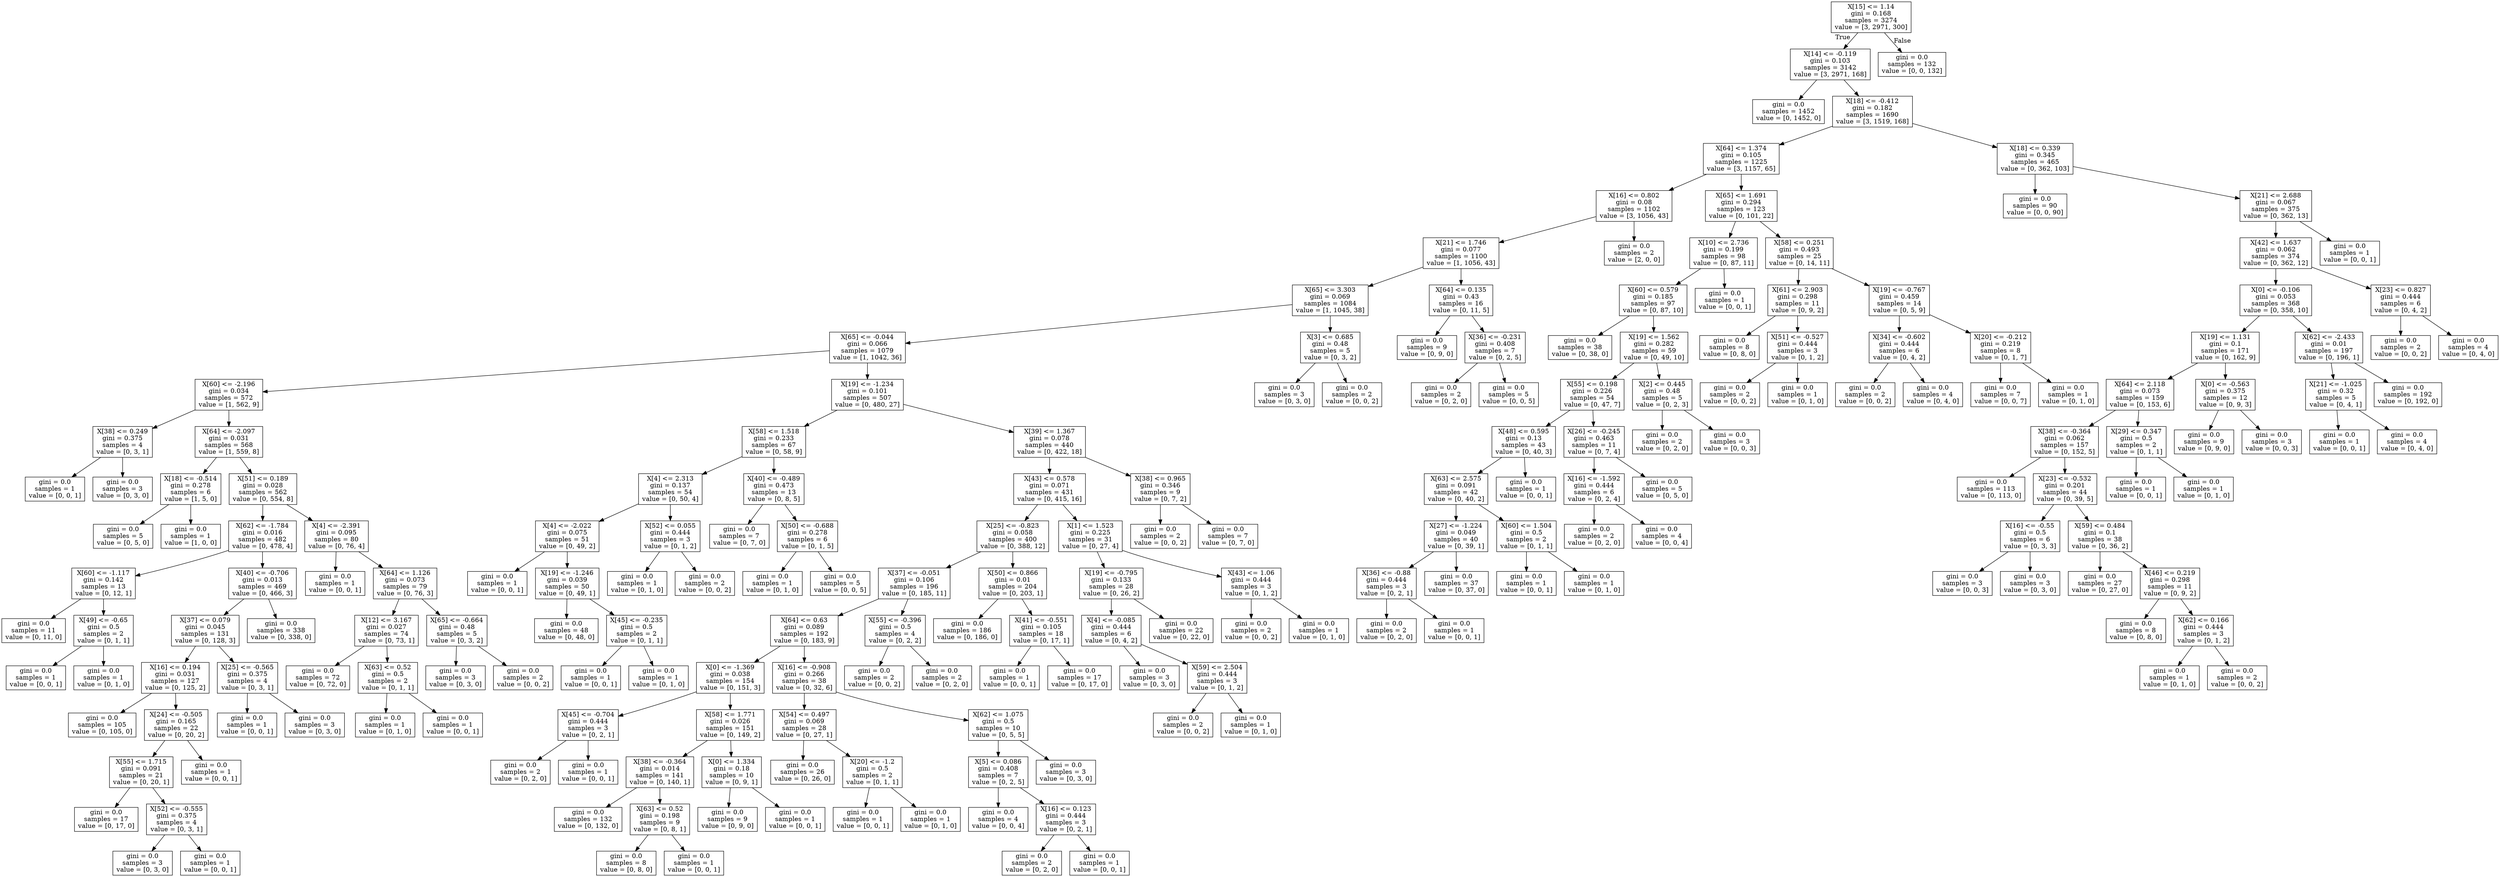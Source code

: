 digraph Tree {
node [shape=box] ;
0 [label="X[15] <= 1.14\ngini = 0.168\nsamples = 3274\nvalue = [3, 2971, 300]"] ;
1 [label="X[14] <= -0.119\ngini = 0.103\nsamples = 3142\nvalue = [3, 2971, 168]"] ;
0 -> 1 [labeldistance=2.5, labelangle=45, headlabel="True"] ;
2 [label="gini = 0.0\nsamples = 1452\nvalue = [0, 1452, 0]"] ;
1 -> 2 ;
3 [label="X[18] <= -0.412\ngini = 0.182\nsamples = 1690\nvalue = [3, 1519, 168]"] ;
1 -> 3 ;
4 [label="X[64] <= 1.374\ngini = 0.105\nsamples = 1225\nvalue = [3, 1157, 65]"] ;
3 -> 4 ;
5 [label="X[16] <= 0.802\ngini = 0.08\nsamples = 1102\nvalue = [3, 1056, 43]"] ;
4 -> 5 ;
6 [label="X[21] <= 1.746\ngini = 0.077\nsamples = 1100\nvalue = [1, 1056, 43]"] ;
5 -> 6 ;
7 [label="X[65] <= 3.303\ngini = 0.069\nsamples = 1084\nvalue = [1, 1045, 38]"] ;
6 -> 7 ;
8 [label="X[65] <= -0.044\ngini = 0.066\nsamples = 1079\nvalue = [1, 1042, 36]"] ;
7 -> 8 ;
9 [label="X[60] <= -2.196\ngini = 0.034\nsamples = 572\nvalue = [1, 562, 9]"] ;
8 -> 9 ;
10 [label="X[38] <= 0.249\ngini = 0.375\nsamples = 4\nvalue = [0, 3, 1]"] ;
9 -> 10 ;
11 [label="gini = 0.0\nsamples = 1\nvalue = [0, 0, 1]"] ;
10 -> 11 ;
12 [label="gini = 0.0\nsamples = 3\nvalue = [0, 3, 0]"] ;
10 -> 12 ;
13 [label="X[64] <= -2.097\ngini = 0.031\nsamples = 568\nvalue = [1, 559, 8]"] ;
9 -> 13 ;
14 [label="X[18] <= -0.514\ngini = 0.278\nsamples = 6\nvalue = [1, 5, 0]"] ;
13 -> 14 ;
15 [label="gini = 0.0\nsamples = 5\nvalue = [0, 5, 0]"] ;
14 -> 15 ;
16 [label="gini = 0.0\nsamples = 1\nvalue = [1, 0, 0]"] ;
14 -> 16 ;
17 [label="X[51] <= 0.189\ngini = 0.028\nsamples = 562\nvalue = [0, 554, 8]"] ;
13 -> 17 ;
18 [label="X[62] <= -1.784\ngini = 0.016\nsamples = 482\nvalue = [0, 478, 4]"] ;
17 -> 18 ;
19 [label="X[60] <= -1.117\ngini = 0.142\nsamples = 13\nvalue = [0, 12, 1]"] ;
18 -> 19 ;
20 [label="gini = 0.0\nsamples = 11\nvalue = [0, 11, 0]"] ;
19 -> 20 ;
21 [label="X[49] <= -0.65\ngini = 0.5\nsamples = 2\nvalue = [0, 1, 1]"] ;
19 -> 21 ;
22 [label="gini = 0.0\nsamples = 1\nvalue = [0, 0, 1]"] ;
21 -> 22 ;
23 [label="gini = 0.0\nsamples = 1\nvalue = [0, 1, 0]"] ;
21 -> 23 ;
24 [label="X[40] <= -0.706\ngini = 0.013\nsamples = 469\nvalue = [0, 466, 3]"] ;
18 -> 24 ;
25 [label="X[37] <= 0.079\ngini = 0.045\nsamples = 131\nvalue = [0, 128, 3]"] ;
24 -> 25 ;
26 [label="X[16] <= 0.194\ngini = 0.031\nsamples = 127\nvalue = [0, 125, 2]"] ;
25 -> 26 ;
27 [label="gini = 0.0\nsamples = 105\nvalue = [0, 105, 0]"] ;
26 -> 27 ;
28 [label="X[24] <= -0.505\ngini = 0.165\nsamples = 22\nvalue = [0, 20, 2]"] ;
26 -> 28 ;
29 [label="X[55] <= 1.715\ngini = 0.091\nsamples = 21\nvalue = [0, 20, 1]"] ;
28 -> 29 ;
30 [label="gini = 0.0\nsamples = 17\nvalue = [0, 17, 0]"] ;
29 -> 30 ;
31 [label="X[52] <= -0.555\ngini = 0.375\nsamples = 4\nvalue = [0, 3, 1]"] ;
29 -> 31 ;
32 [label="gini = 0.0\nsamples = 3\nvalue = [0, 3, 0]"] ;
31 -> 32 ;
33 [label="gini = 0.0\nsamples = 1\nvalue = [0, 0, 1]"] ;
31 -> 33 ;
34 [label="gini = 0.0\nsamples = 1\nvalue = [0, 0, 1]"] ;
28 -> 34 ;
35 [label="X[25] <= -0.565\ngini = 0.375\nsamples = 4\nvalue = [0, 3, 1]"] ;
25 -> 35 ;
36 [label="gini = 0.0\nsamples = 1\nvalue = [0, 0, 1]"] ;
35 -> 36 ;
37 [label="gini = 0.0\nsamples = 3\nvalue = [0, 3, 0]"] ;
35 -> 37 ;
38 [label="gini = 0.0\nsamples = 338\nvalue = [0, 338, 0]"] ;
24 -> 38 ;
39 [label="X[4] <= -2.391\ngini = 0.095\nsamples = 80\nvalue = [0, 76, 4]"] ;
17 -> 39 ;
40 [label="gini = 0.0\nsamples = 1\nvalue = [0, 0, 1]"] ;
39 -> 40 ;
41 [label="X[64] <= 1.126\ngini = 0.073\nsamples = 79\nvalue = [0, 76, 3]"] ;
39 -> 41 ;
42 [label="X[12] <= 3.167\ngini = 0.027\nsamples = 74\nvalue = [0, 73, 1]"] ;
41 -> 42 ;
43 [label="gini = 0.0\nsamples = 72\nvalue = [0, 72, 0]"] ;
42 -> 43 ;
44 [label="X[63] <= 0.52\ngini = 0.5\nsamples = 2\nvalue = [0, 1, 1]"] ;
42 -> 44 ;
45 [label="gini = 0.0\nsamples = 1\nvalue = [0, 1, 0]"] ;
44 -> 45 ;
46 [label="gini = 0.0\nsamples = 1\nvalue = [0, 0, 1]"] ;
44 -> 46 ;
47 [label="X[65] <= -0.664\ngini = 0.48\nsamples = 5\nvalue = [0, 3, 2]"] ;
41 -> 47 ;
48 [label="gini = 0.0\nsamples = 3\nvalue = [0, 3, 0]"] ;
47 -> 48 ;
49 [label="gini = 0.0\nsamples = 2\nvalue = [0, 0, 2]"] ;
47 -> 49 ;
50 [label="X[19] <= -1.234\ngini = 0.101\nsamples = 507\nvalue = [0, 480, 27]"] ;
8 -> 50 ;
51 [label="X[58] <= 1.518\ngini = 0.233\nsamples = 67\nvalue = [0, 58, 9]"] ;
50 -> 51 ;
52 [label="X[4] <= 2.313\ngini = 0.137\nsamples = 54\nvalue = [0, 50, 4]"] ;
51 -> 52 ;
53 [label="X[4] <= -2.022\ngini = 0.075\nsamples = 51\nvalue = [0, 49, 2]"] ;
52 -> 53 ;
54 [label="gini = 0.0\nsamples = 1\nvalue = [0, 0, 1]"] ;
53 -> 54 ;
55 [label="X[19] <= -1.246\ngini = 0.039\nsamples = 50\nvalue = [0, 49, 1]"] ;
53 -> 55 ;
56 [label="gini = 0.0\nsamples = 48\nvalue = [0, 48, 0]"] ;
55 -> 56 ;
57 [label="X[45] <= -0.235\ngini = 0.5\nsamples = 2\nvalue = [0, 1, 1]"] ;
55 -> 57 ;
58 [label="gini = 0.0\nsamples = 1\nvalue = [0, 0, 1]"] ;
57 -> 58 ;
59 [label="gini = 0.0\nsamples = 1\nvalue = [0, 1, 0]"] ;
57 -> 59 ;
60 [label="X[52] <= 0.055\ngini = 0.444\nsamples = 3\nvalue = [0, 1, 2]"] ;
52 -> 60 ;
61 [label="gini = 0.0\nsamples = 1\nvalue = [0, 1, 0]"] ;
60 -> 61 ;
62 [label="gini = 0.0\nsamples = 2\nvalue = [0, 0, 2]"] ;
60 -> 62 ;
63 [label="X[40] <= -0.489\ngini = 0.473\nsamples = 13\nvalue = [0, 8, 5]"] ;
51 -> 63 ;
64 [label="gini = 0.0\nsamples = 7\nvalue = [0, 7, 0]"] ;
63 -> 64 ;
65 [label="X[50] <= -0.688\ngini = 0.278\nsamples = 6\nvalue = [0, 1, 5]"] ;
63 -> 65 ;
66 [label="gini = 0.0\nsamples = 1\nvalue = [0, 1, 0]"] ;
65 -> 66 ;
67 [label="gini = 0.0\nsamples = 5\nvalue = [0, 0, 5]"] ;
65 -> 67 ;
68 [label="X[39] <= 1.367\ngini = 0.078\nsamples = 440\nvalue = [0, 422, 18]"] ;
50 -> 68 ;
69 [label="X[43] <= 0.578\ngini = 0.071\nsamples = 431\nvalue = [0, 415, 16]"] ;
68 -> 69 ;
70 [label="X[25] <= -0.823\ngini = 0.058\nsamples = 400\nvalue = [0, 388, 12]"] ;
69 -> 70 ;
71 [label="X[37] <= -0.051\ngini = 0.106\nsamples = 196\nvalue = [0, 185, 11]"] ;
70 -> 71 ;
72 [label="X[64] <= 0.63\ngini = 0.089\nsamples = 192\nvalue = [0, 183, 9]"] ;
71 -> 72 ;
73 [label="X[0] <= -1.369\ngini = 0.038\nsamples = 154\nvalue = [0, 151, 3]"] ;
72 -> 73 ;
74 [label="X[45] <= -0.704\ngini = 0.444\nsamples = 3\nvalue = [0, 2, 1]"] ;
73 -> 74 ;
75 [label="gini = 0.0\nsamples = 2\nvalue = [0, 2, 0]"] ;
74 -> 75 ;
76 [label="gini = 0.0\nsamples = 1\nvalue = [0, 0, 1]"] ;
74 -> 76 ;
77 [label="X[58] <= 1.771\ngini = 0.026\nsamples = 151\nvalue = [0, 149, 2]"] ;
73 -> 77 ;
78 [label="X[38] <= -0.364\ngini = 0.014\nsamples = 141\nvalue = [0, 140, 1]"] ;
77 -> 78 ;
79 [label="gini = 0.0\nsamples = 132\nvalue = [0, 132, 0]"] ;
78 -> 79 ;
80 [label="X[63] <= 0.52\ngini = 0.198\nsamples = 9\nvalue = [0, 8, 1]"] ;
78 -> 80 ;
81 [label="gini = 0.0\nsamples = 8\nvalue = [0, 8, 0]"] ;
80 -> 81 ;
82 [label="gini = 0.0\nsamples = 1\nvalue = [0, 0, 1]"] ;
80 -> 82 ;
83 [label="X[0] <= 1.334\ngini = 0.18\nsamples = 10\nvalue = [0, 9, 1]"] ;
77 -> 83 ;
84 [label="gini = 0.0\nsamples = 9\nvalue = [0, 9, 0]"] ;
83 -> 84 ;
85 [label="gini = 0.0\nsamples = 1\nvalue = [0, 0, 1]"] ;
83 -> 85 ;
86 [label="X[16] <= -0.908\ngini = 0.266\nsamples = 38\nvalue = [0, 32, 6]"] ;
72 -> 86 ;
87 [label="X[54] <= 0.497\ngini = 0.069\nsamples = 28\nvalue = [0, 27, 1]"] ;
86 -> 87 ;
88 [label="gini = 0.0\nsamples = 26\nvalue = [0, 26, 0]"] ;
87 -> 88 ;
89 [label="X[20] <= -1.2\ngini = 0.5\nsamples = 2\nvalue = [0, 1, 1]"] ;
87 -> 89 ;
90 [label="gini = 0.0\nsamples = 1\nvalue = [0, 0, 1]"] ;
89 -> 90 ;
91 [label="gini = 0.0\nsamples = 1\nvalue = [0, 1, 0]"] ;
89 -> 91 ;
92 [label="X[62] <= 1.075\ngini = 0.5\nsamples = 10\nvalue = [0, 5, 5]"] ;
86 -> 92 ;
93 [label="X[5] <= 0.086\ngini = 0.408\nsamples = 7\nvalue = [0, 2, 5]"] ;
92 -> 93 ;
94 [label="gini = 0.0\nsamples = 4\nvalue = [0, 0, 4]"] ;
93 -> 94 ;
95 [label="X[16] <= 0.123\ngini = 0.444\nsamples = 3\nvalue = [0, 2, 1]"] ;
93 -> 95 ;
96 [label="gini = 0.0\nsamples = 2\nvalue = [0, 2, 0]"] ;
95 -> 96 ;
97 [label="gini = 0.0\nsamples = 1\nvalue = [0, 0, 1]"] ;
95 -> 97 ;
98 [label="gini = 0.0\nsamples = 3\nvalue = [0, 3, 0]"] ;
92 -> 98 ;
99 [label="X[55] <= -0.396\ngini = 0.5\nsamples = 4\nvalue = [0, 2, 2]"] ;
71 -> 99 ;
100 [label="gini = 0.0\nsamples = 2\nvalue = [0, 0, 2]"] ;
99 -> 100 ;
101 [label="gini = 0.0\nsamples = 2\nvalue = [0, 2, 0]"] ;
99 -> 101 ;
102 [label="X[50] <= 0.866\ngini = 0.01\nsamples = 204\nvalue = [0, 203, 1]"] ;
70 -> 102 ;
103 [label="gini = 0.0\nsamples = 186\nvalue = [0, 186, 0]"] ;
102 -> 103 ;
104 [label="X[41] <= -0.551\ngini = 0.105\nsamples = 18\nvalue = [0, 17, 1]"] ;
102 -> 104 ;
105 [label="gini = 0.0\nsamples = 1\nvalue = [0, 0, 1]"] ;
104 -> 105 ;
106 [label="gini = 0.0\nsamples = 17\nvalue = [0, 17, 0]"] ;
104 -> 106 ;
107 [label="X[1] <= 1.523\ngini = 0.225\nsamples = 31\nvalue = [0, 27, 4]"] ;
69 -> 107 ;
108 [label="X[19] <= -0.795\ngini = 0.133\nsamples = 28\nvalue = [0, 26, 2]"] ;
107 -> 108 ;
109 [label="X[4] <= -0.085\ngini = 0.444\nsamples = 6\nvalue = [0, 4, 2]"] ;
108 -> 109 ;
110 [label="gini = 0.0\nsamples = 3\nvalue = [0, 3, 0]"] ;
109 -> 110 ;
111 [label="X[59] <= 2.504\ngini = 0.444\nsamples = 3\nvalue = [0, 1, 2]"] ;
109 -> 111 ;
112 [label="gini = 0.0\nsamples = 2\nvalue = [0, 0, 2]"] ;
111 -> 112 ;
113 [label="gini = 0.0\nsamples = 1\nvalue = [0, 1, 0]"] ;
111 -> 113 ;
114 [label="gini = 0.0\nsamples = 22\nvalue = [0, 22, 0]"] ;
108 -> 114 ;
115 [label="X[43] <= 1.06\ngini = 0.444\nsamples = 3\nvalue = [0, 1, 2]"] ;
107 -> 115 ;
116 [label="gini = 0.0\nsamples = 2\nvalue = [0, 0, 2]"] ;
115 -> 116 ;
117 [label="gini = 0.0\nsamples = 1\nvalue = [0, 1, 0]"] ;
115 -> 117 ;
118 [label="X[38] <= 0.965\ngini = 0.346\nsamples = 9\nvalue = [0, 7, 2]"] ;
68 -> 118 ;
119 [label="gini = 0.0\nsamples = 2\nvalue = [0, 0, 2]"] ;
118 -> 119 ;
120 [label="gini = 0.0\nsamples = 7\nvalue = [0, 7, 0]"] ;
118 -> 120 ;
121 [label="X[3] <= 0.685\ngini = 0.48\nsamples = 5\nvalue = [0, 3, 2]"] ;
7 -> 121 ;
122 [label="gini = 0.0\nsamples = 3\nvalue = [0, 3, 0]"] ;
121 -> 122 ;
123 [label="gini = 0.0\nsamples = 2\nvalue = [0, 0, 2]"] ;
121 -> 123 ;
124 [label="X[64] <= 0.135\ngini = 0.43\nsamples = 16\nvalue = [0, 11, 5]"] ;
6 -> 124 ;
125 [label="gini = 0.0\nsamples = 9\nvalue = [0, 9, 0]"] ;
124 -> 125 ;
126 [label="X[36] <= -0.231\ngini = 0.408\nsamples = 7\nvalue = [0, 2, 5]"] ;
124 -> 126 ;
127 [label="gini = 0.0\nsamples = 2\nvalue = [0, 2, 0]"] ;
126 -> 127 ;
128 [label="gini = 0.0\nsamples = 5\nvalue = [0, 0, 5]"] ;
126 -> 128 ;
129 [label="gini = 0.0\nsamples = 2\nvalue = [2, 0, 0]"] ;
5 -> 129 ;
130 [label="X[65] <= 1.691\ngini = 0.294\nsamples = 123\nvalue = [0, 101, 22]"] ;
4 -> 130 ;
131 [label="X[10] <= 2.736\ngini = 0.199\nsamples = 98\nvalue = [0, 87, 11]"] ;
130 -> 131 ;
132 [label="X[60] <= 0.579\ngini = 0.185\nsamples = 97\nvalue = [0, 87, 10]"] ;
131 -> 132 ;
133 [label="gini = 0.0\nsamples = 38\nvalue = [0, 38, 0]"] ;
132 -> 133 ;
134 [label="X[19] <= 1.562\ngini = 0.282\nsamples = 59\nvalue = [0, 49, 10]"] ;
132 -> 134 ;
135 [label="X[55] <= 0.198\ngini = 0.226\nsamples = 54\nvalue = [0, 47, 7]"] ;
134 -> 135 ;
136 [label="X[48] <= 0.595\ngini = 0.13\nsamples = 43\nvalue = [0, 40, 3]"] ;
135 -> 136 ;
137 [label="X[63] <= 2.575\ngini = 0.091\nsamples = 42\nvalue = [0, 40, 2]"] ;
136 -> 137 ;
138 [label="X[27] <= -1.224\ngini = 0.049\nsamples = 40\nvalue = [0, 39, 1]"] ;
137 -> 138 ;
139 [label="X[36] <= -0.88\ngini = 0.444\nsamples = 3\nvalue = [0, 2, 1]"] ;
138 -> 139 ;
140 [label="gini = 0.0\nsamples = 2\nvalue = [0, 2, 0]"] ;
139 -> 140 ;
141 [label="gini = 0.0\nsamples = 1\nvalue = [0, 0, 1]"] ;
139 -> 141 ;
142 [label="gini = 0.0\nsamples = 37\nvalue = [0, 37, 0]"] ;
138 -> 142 ;
143 [label="X[60] <= 1.504\ngini = 0.5\nsamples = 2\nvalue = [0, 1, 1]"] ;
137 -> 143 ;
144 [label="gini = 0.0\nsamples = 1\nvalue = [0, 0, 1]"] ;
143 -> 144 ;
145 [label="gini = 0.0\nsamples = 1\nvalue = [0, 1, 0]"] ;
143 -> 145 ;
146 [label="gini = 0.0\nsamples = 1\nvalue = [0, 0, 1]"] ;
136 -> 146 ;
147 [label="X[26] <= -0.245\ngini = 0.463\nsamples = 11\nvalue = [0, 7, 4]"] ;
135 -> 147 ;
148 [label="X[16] <= -1.592\ngini = 0.444\nsamples = 6\nvalue = [0, 2, 4]"] ;
147 -> 148 ;
149 [label="gini = 0.0\nsamples = 2\nvalue = [0, 2, 0]"] ;
148 -> 149 ;
150 [label="gini = 0.0\nsamples = 4\nvalue = [0, 0, 4]"] ;
148 -> 150 ;
151 [label="gini = 0.0\nsamples = 5\nvalue = [0, 5, 0]"] ;
147 -> 151 ;
152 [label="X[2] <= 0.445\ngini = 0.48\nsamples = 5\nvalue = [0, 2, 3]"] ;
134 -> 152 ;
153 [label="gini = 0.0\nsamples = 2\nvalue = [0, 2, 0]"] ;
152 -> 153 ;
154 [label="gini = 0.0\nsamples = 3\nvalue = [0, 0, 3]"] ;
152 -> 154 ;
155 [label="gini = 0.0\nsamples = 1\nvalue = [0, 0, 1]"] ;
131 -> 155 ;
156 [label="X[58] <= 0.251\ngini = 0.493\nsamples = 25\nvalue = [0, 14, 11]"] ;
130 -> 156 ;
157 [label="X[61] <= 2.903\ngini = 0.298\nsamples = 11\nvalue = [0, 9, 2]"] ;
156 -> 157 ;
158 [label="gini = 0.0\nsamples = 8\nvalue = [0, 8, 0]"] ;
157 -> 158 ;
159 [label="X[51] <= -0.527\ngini = 0.444\nsamples = 3\nvalue = [0, 1, 2]"] ;
157 -> 159 ;
160 [label="gini = 0.0\nsamples = 2\nvalue = [0, 0, 2]"] ;
159 -> 160 ;
161 [label="gini = 0.0\nsamples = 1\nvalue = [0, 1, 0]"] ;
159 -> 161 ;
162 [label="X[19] <= -0.767\ngini = 0.459\nsamples = 14\nvalue = [0, 5, 9]"] ;
156 -> 162 ;
163 [label="X[34] <= -0.602\ngini = 0.444\nsamples = 6\nvalue = [0, 4, 2]"] ;
162 -> 163 ;
164 [label="gini = 0.0\nsamples = 2\nvalue = [0, 0, 2]"] ;
163 -> 164 ;
165 [label="gini = 0.0\nsamples = 4\nvalue = [0, 4, 0]"] ;
163 -> 165 ;
166 [label="X[20] <= -0.212\ngini = 0.219\nsamples = 8\nvalue = [0, 1, 7]"] ;
162 -> 166 ;
167 [label="gini = 0.0\nsamples = 7\nvalue = [0, 0, 7]"] ;
166 -> 167 ;
168 [label="gini = 0.0\nsamples = 1\nvalue = [0, 1, 0]"] ;
166 -> 168 ;
169 [label="X[18] <= 0.339\ngini = 0.345\nsamples = 465\nvalue = [0, 362, 103]"] ;
3 -> 169 ;
170 [label="gini = 0.0\nsamples = 90\nvalue = [0, 0, 90]"] ;
169 -> 170 ;
171 [label="X[21] <= 2.688\ngini = 0.067\nsamples = 375\nvalue = [0, 362, 13]"] ;
169 -> 171 ;
172 [label="X[42] <= 1.637\ngini = 0.062\nsamples = 374\nvalue = [0, 362, 12]"] ;
171 -> 172 ;
173 [label="X[0] <= -0.106\ngini = 0.053\nsamples = 368\nvalue = [0, 358, 10]"] ;
172 -> 173 ;
174 [label="X[19] <= 1.131\ngini = 0.1\nsamples = 171\nvalue = [0, 162, 9]"] ;
173 -> 174 ;
175 [label="X[64] <= 2.118\ngini = 0.073\nsamples = 159\nvalue = [0, 153, 6]"] ;
174 -> 175 ;
176 [label="X[38] <= -0.364\ngini = 0.062\nsamples = 157\nvalue = [0, 152, 5]"] ;
175 -> 176 ;
177 [label="gini = 0.0\nsamples = 113\nvalue = [0, 113, 0]"] ;
176 -> 177 ;
178 [label="X[23] <= -0.532\ngini = 0.201\nsamples = 44\nvalue = [0, 39, 5]"] ;
176 -> 178 ;
179 [label="X[16] <= -0.55\ngini = 0.5\nsamples = 6\nvalue = [0, 3, 3]"] ;
178 -> 179 ;
180 [label="gini = 0.0\nsamples = 3\nvalue = [0, 0, 3]"] ;
179 -> 180 ;
181 [label="gini = 0.0\nsamples = 3\nvalue = [0, 3, 0]"] ;
179 -> 181 ;
182 [label="X[59] <= 0.484\ngini = 0.1\nsamples = 38\nvalue = [0, 36, 2]"] ;
178 -> 182 ;
183 [label="gini = 0.0\nsamples = 27\nvalue = [0, 27, 0]"] ;
182 -> 183 ;
184 [label="X[46] <= 0.219\ngini = 0.298\nsamples = 11\nvalue = [0, 9, 2]"] ;
182 -> 184 ;
185 [label="gini = 0.0\nsamples = 8\nvalue = [0, 8, 0]"] ;
184 -> 185 ;
186 [label="X[62] <= 0.166\ngini = 0.444\nsamples = 3\nvalue = [0, 1, 2]"] ;
184 -> 186 ;
187 [label="gini = 0.0\nsamples = 1\nvalue = [0, 1, 0]"] ;
186 -> 187 ;
188 [label="gini = 0.0\nsamples = 2\nvalue = [0, 0, 2]"] ;
186 -> 188 ;
189 [label="X[29] <= 0.347\ngini = 0.5\nsamples = 2\nvalue = [0, 1, 1]"] ;
175 -> 189 ;
190 [label="gini = 0.0\nsamples = 1\nvalue = [0, 0, 1]"] ;
189 -> 190 ;
191 [label="gini = 0.0\nsamples = 1\nvalue = [0, 1, 0]"] ;
189 -> 191 ;
192 [label="X[0] <= -0.563\ngini = 0.375\nsamples = 12\nvalue = [0, 9, 3]"] ;
174 -> 192 ;
193 [label="gini = 0.0\nsamples = 9\nvalue = [0, 9, 0]"] ;
192 -> 193 ;
194 [label="gini = 0.0\nsamples = 3\nvalue = [0, 0, 3]"] ;
192 -> 194 ;
195 [label="X[62] <= -2.433\ngini = 0.01\nsamples = 197\nvalue = [0, 196, 1]"] ;
173 -> 195 ;
196 [label="X[21] <= -1.025\ngini = 0.32\nsamples = 5\nvalue = [0, 4, 1]"] ;
195 -> 196 ;
197 [label="gini = 0.0\nsamples = 1\nvalue = [0, 0, 1]"] ;
196 -> 197 ;
198 [label="gini = 0.0\nsamples = 4\nvalue = [0, 4, 0]"] ;
196 -> 198 ;
199 [label="gini = 0.0\nsamples = 192\nvalue = [0, 192, 0]"] ;
195 -> 199 ;
200 [label="X[23] <= 0.827\ngini = 0.444\nsamples = 6\nvalue = [0, 4, 2]"] ;
172 -> 200 ;
201 [label="gini = 0.0\nsamples = 2\nvalue = [0, 0, 2]"] ;
200 -> 201 ;
202 [label="gini = 0.0\nsamples = 4\nvalue = [0, 4, 0]"] ;
200 -> 202 ;
203 [label="gini = 0.0\nsamples = 1\nvalue = [0, 0, 1]"] ;
171 -> 203 ;
204 [label="gini = 0.0\nsamples = 132\nvalue = [0, 0, 132]"] ;
0 -> 204 [labeldistance=2.5, labelangle=-45, headlabel="False"] ;
}